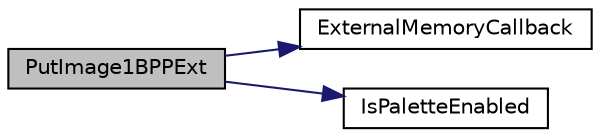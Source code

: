 digraph "PutImage1BPPExt"
{
  edge [fontname="Helvetica",fontsize="10",labelfontname="Helvetica",labelfontsize="10"];
  node [fontname="Helvetica",fontsize="10",shape=record];
  rankdir="LR";
  Node1 [label="PutImage1BPPExt",height=0.2,width=0.4,color="black", fillcolor="grey75", style="filled", fontcolor="black"];
  Node1 -> Node2 [color="midnightblue",fontsize="10",style="solid",fontname="Helvetica"];
  Node2 [label="ExternalMemoryCallback",height=0.2,width=0.4,color="black", fillcolor="white", style="filled",URL="$_primitive_8h.html#ae99cb247f7820909774ce7f4d345fc55"];
  Node1 -> Node3 [color="midnightblue",fontsize="10",style="solid",fontname="Helvetica"];
  Node3 [label="IsPaletteEnabled",height=0.2,width=0.4,color="black", fillcolor="white", style="filled",URL="$mchp_gfx_drv_8c.html#a9c8f2ffee9f5da7b256c9d504b9524f3"];
}
